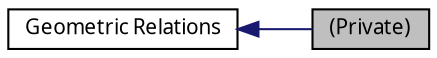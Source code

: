 digraph structs
{
  edge [fontname="FreeSans.ttf",fontsize=8,labelfontname="FreeSans.ttf",labelfontsize=8];
  node [fontname="FreeSans.ttf",fontsize=10,shape=record];
rankdir=LR;
  Node0 [label="(Private)",height=0.2,width=0.4,color="black", fillcolor="grey75", style="filled" fontcolor="black"];
  Node1 [label="Geometric Relations",height=0.2,width=0.4,color="black", fillcolor="white", style="filled",URL="$group__GeometricRelations.html"];
  Node1->Node0 [shape=plaintext, color="midnightblue", dir="back", style="solid"];
}
